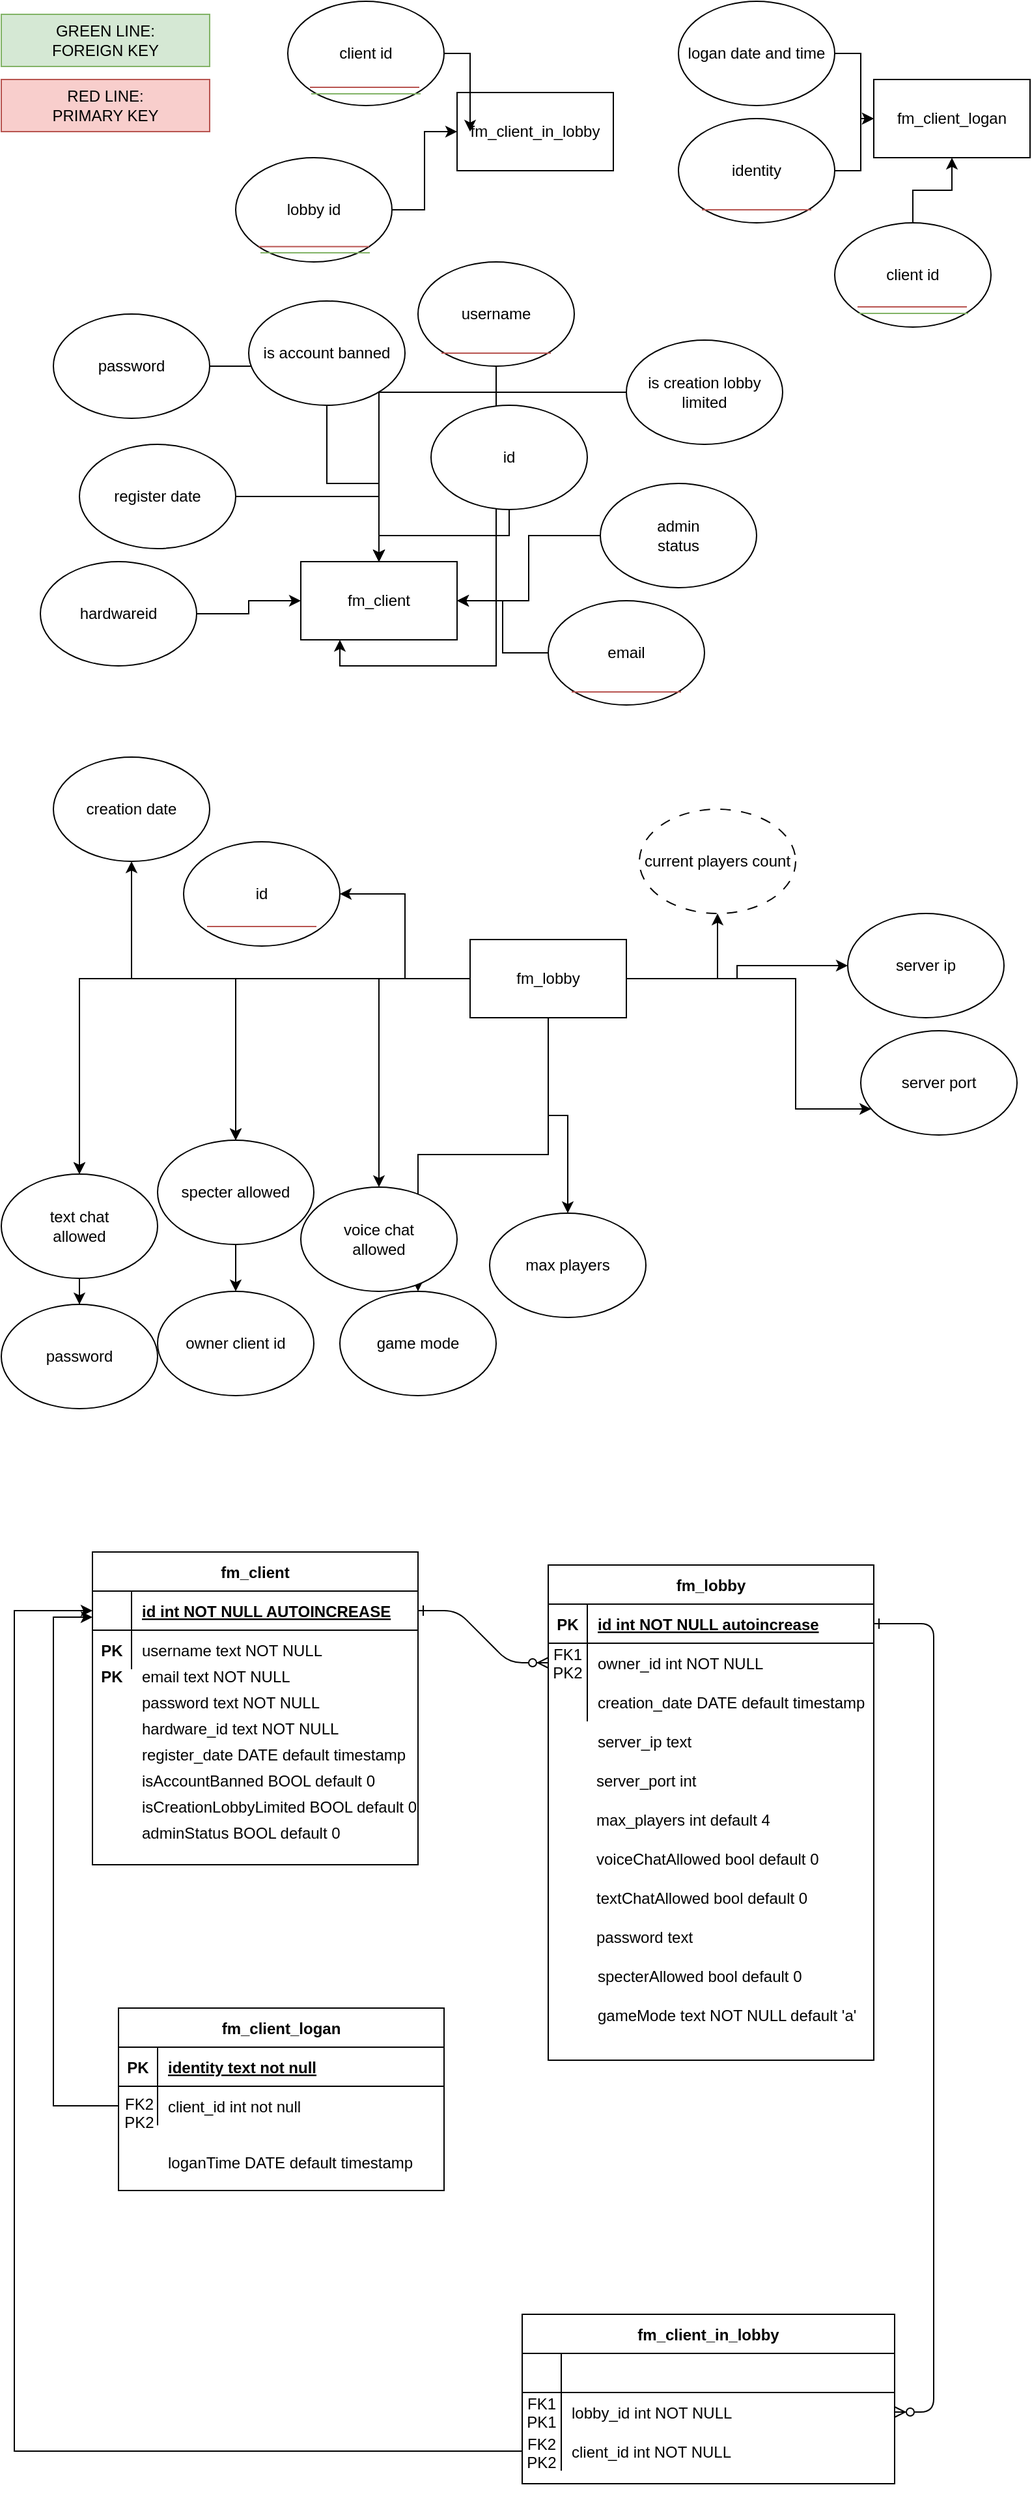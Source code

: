 <mxfile version="22.0.6" type="device">
  <diagram name="Page-1" id="tktyg8NoNVYXgs6iv8Ub">
    <mxGraphModel dx="-651" dy="528" grid="1" gridSize="10" guides="1" tooltips="1" connect="1" arrows="1" fold="1" page="1" pageScale="1" pageWidth="850" pageHeight="1100" math="0" shadow="0">
      <root>
        <mxCell id="0" />
        <mxCell id="1" parent="0" />
        <mxCell id="DwJ4gObzANfrZFWLSYan-63" style="edgeStyle=orthogonalEdgeStyle;rounded=0;orthogonalLoop=1;jettySize=auto;html=1;entryX=0.25;entryY=1;entryDx=0;entryDy=0;" edge="1" parent="1" source="DwJ4gObzANfrZFWLSYan-1" target="DwJ4gObzANfrZFWLSYan-57">
          <mxGeometry relative="1" as="geometry" />
        </mxCell>
        <mxCell id="DwJ4gObzANfrZFWLSYan-1" value="username" style="ellipse;whiteSpace=wrap;html=1;" vertex="1" parent="1">
          <mxGeometry x="2050" y="210" width="120" height="80" as="geometry" />
        </mxCell>
        <mxCell id="DwJ4gObzANfrZFWLSYan-15" value="fm_client_in_lobby" style="rounded=0;whiteSpace=wrap;html=1;" vertex="1" parent="1">
          <mxGeometry x="2080" y="80" width="120" height="60" as="geometry" />
        </mxCell>
        <mxCell id="DwJ4gObzANfrZFWLSYan-61" style="edgeStyle=orthogonalEdgeStyle;rounded=0;orthogonalLoop=1;jettySize=auto;html=1;" edge="1" parent="1" source="DwJ4gObzANfrZFWLSYan-16" target="DwJ4gObzANfrZFWLSYan-57">
          <mxGeometry relative="1" as="geometry" />
        </mxCell>
        <mxCell id="DwJ4gObzANfrZFWLSYan-16" value="password" style="ellipse;whiteSpace=wrap;html=1;" vertex="1" parent="1">
          <mxGeometry x="1770" y="250" width="120" height="80" as="geometry" />
        </mxCell>
        <mxCell id="DwJ4gObzANfrZFWLSYan-64" style="edgeStyle=orthogonalEdgeStyle;rounded=0;orthogonalLoop=1;jettySize=auto;html=1;" edge="1" parent="1" source="DwJ4gObzANfrZFWLSYan-17" target="DwJ4gObzANfrZFWLSYan-57">
          <mxGeometry relative="1" as="geometry" />
        </mxCell>
        <mxCell id="DwJ4gObzANfrZFWLSYan-17" value="email" style="ellipse;whiteSpace=wrap;html=1;" vertex="1" parent="1">
          <mxGeometry x="2150" y="470" width="120" height="80" as="geometry" />
        </mxCell>
        <mxCell id="DwJ4gObzANfrZFWLSYan-65" style="edgeStyle=orthogonalEdgeStyle;rounded=0;orthogonalLoop=1;jettySize=auto;html=1;" edge="1" parent="1" source="DwJ4gObzANfrZFWLSYan-18" target="DwJ4gObzANfrZFWLSYan-57">
          <mxGeometry relative="1" as="geometry" />
        </mxCell>
        <mxCell id="DwJ4gObzANfrZFWLSYan-18" value="register date" style="ellipse;whiteSpace=wrap;html=1;" vertex="1" parent="1">
          <mxGeometry x="1790" y="350" width="120" height="80" as="geometry" />
        </mxCell>
        <mxCell id="DwJ4gObzANfrZFWLSYan-69" style="edgeStyle=orthogonalEdgeStyle;rounded=0;orthogonalLoop=1;jettySize=auto;html=1;" edge="1" parent="1" source="DwJ4gObzANfrZFWLSYan-19" target="DwJ4gObzANfrZFWLSYan-68">
          <mxGeometry relative="1" as="geometry" />
        </mxCell>
        <mxCell id="DwJ4gObzANfrZFWLSYan-19" value="identity" style="ellipse;whiteSpace=wrap;html=1;" vertex="1" parent="1">
          <mxGeometry x="2250" y="100" width="120" height="80" as="geometry" />
        </mxCell>
        <mxCell id="DwJ4gObzANfrZFWLSYan-62" style="edgeStyle=orthogonalEdgeStyle;rounded=0;orthogonalLoop=1;jettySize=auto;html=1;" edge="1" parent="1" source="DwJ4gObzANfrZFWLSYan-51" target="DwJ4gObzANfrZFWLSYan-57">
          <mxGeometry relative="1" as="geometry" />
        </mxCell>
        <mxCell id="DwJ4gObzANfrZFWLSYan-105" style="edgeStyle=orthogonalEdgeStyle;rounded=0;orthogonalLoop=1;jettySize=auto;html=1;" edge="1" parent="1" source="DwJ4gObzANfrZFWLSYan-23" target="DwJ4gObzANfrZFWLSYan-57">
          <mxGeometry relative="1" as="geometry" />
        </mxCell>
        <mxCell id="DwJ4gObzANfrZFWLSYan-23" value="hardwareid" style="ellipse;whiteSpace=wrap;html=1;" vertex="1" parent="1">
          <mxGeometry x="1760" y="440" width="120" height="80" as="geometry" />
        </mxCell>
        <mxCell id="DwJ4gObzANfrZFWLSYan-24" style="edgeStyle=orthogonalEdgeStyle;rounded=0;orthogonalLoop=1;jettySize=auto;html=1;" edge="1" parent="1" source="DwJ4gObzANfrZFWLSYan-56" target="DwJ4gObzANfrZFWLSYan-39">
          <mxGeometry relative="1" as="geometry" />
        </mxCell>
        <mxCell id="DwJ4gObzANfrZFWLSYan-25" style="edgeStyle=orthogonalEdgeStyle;rounded=0;orthogonalLoop=1;jettySize=auto;html=1;" edge="1" parent="1" source="DwJ4gObzANfrZFWLSYan-37" target="DwJ4gObzANfrZFWLSYan-38">
          <mxGeometry relative="1" as="geometry" />
        </mxCell>
        <mxCell id="DwJ4gObzANfrZFWLSYan-26" style="edgeStyle=orthogonalEdgeStyle;rounded=0;orthogonalLoop=1;jettySize=auto;html=1;" edge="1" parent="1" source="DwJ4gObzANfrZFWLSYan-37" target="DwJ4gObzANfrZFWLSYan-40">
          <mxGeometry relative="1" as="geometry">
            <mxPoint x="2380" y="700" as="targetPoint" />
          </mxGeometry>
        </mxCell>
        <mxCell id="DwJ4gObzANfrZFWLSYan-27" style="edgeStyle=orthogonalEdgeStyle;rounded=0;orthogonalLoop=1;jettySize=auto;html=1;" edge="1" parent="1" source="DwJ4gObzANfrZFWLSYan-54" target="DwJ4gObzANfrZFWLSYan-41">
          <mxGeometry relative="1" as="geometry" />
        </mxCell>
        <mxCell id="DwJ4gObzANfrZFWLSYan-28" style="edgeStyle=orthogonalEdgeStyle;rounded=0;orthogonalLoop=1;jettySize=auto;html=1;" edge="1" parent="1" source="DwJ4gObzANfrZFWLSYan-37" target="DwJ4gObzANfrZFWLSYan-44">
          <mxGeometry relative="1" as="geometry" />
        </mxCell>
        <mxCell id="DwJ4gObzANfrZFWLSYan-29" style="edgeStyle=orthogonalEdgeStyle;rounded=0;orthogonalLoop=1;jettySize=auto;html=1;" edge="1" parent="1" source="DwJ4gObzANfrZFWLSYan-37" target="DwJ4gObzANfrZFWLSYan-42">
          <mxGeometry relative="1" as="geometry" />
        </mxCell>
        <mxCell id="DwJ4gObzANfrZFWLSYan-30" style="edgeStyle=orthogonalEdgeStyle;rounded=0;orthogonalLoop=1;jettySize=auto;html=1;" edge="1" parent="1" source="DwJ4gObzANfrZFWLSYan-37" target="DwJ4gObzANfrZFWLSYan-56">
          <mxGeometry relative="1" as="geometry" />
        </mxCell>
        <mxCell id="DwJ4gObzANfrZFWLSYan-31" style="edgeStyle=orthogonalEdgeStyle;rounded=0;orthogonalLoop=1;jettySize=auto;html=1;" edge="1" parent="1" source="DwJ4gObzANfrZFWLSYan-37" target="DwJ4gObzANfrZFWLSYan-43">
          <mxGeometry relative="1" as="geometry" />
        </mxCell>
        <mxCell id="DwJ4gObzANfrZFWLSYan-32" style="edgeStyle=orthogonalEdgeStyle;rounded=0;orthogonalLoop=1;jettySize=auto;html=1;" edge="1" parent="1" source="DwJ4gObzANfrZFWLSYan-37" target="DwJ4gObzANfrZFWLSYan-45">
          <mxGeometry relative="1" as="geometry" />
        </mxCell>
        <mxCell id="DwJ4gObzANfrZFWLSYan-33" style="edgeStyle=orthogonalEdgeStyle;rounded=0;orthogonalLoop=1;jettySize=auto;html=1;" edge="1" parent="1" source="DwJ4gObzANfrZFWLSYan-37" target="DwJ4gObzANfrZFWLSYan-46">
          <mxGeometry relative="1" as="geometry">
            <Array as="points">
              <mxPoint x="2340" y="760" />
              <mxPoint x="2340" y="860" />
            </Array>
          </mxGeometry>
        </mxCell>
        <mxCell id="DwJ4gObzANfrZFWLSYan-34" style="edgeStyle=orthogonalEdgeStyle;rounded=0;orthogonalLoop=1;jettySize=auto;html=1;" edge="1" parent="1" source="DwJ4gObzANfrZFWLSYan-37" target="DwJ4gObzANfrZFWLSYan-47">
          <mxGeometry relative="1" as="geometry" />
        </mxCell>
        <mxCell id="DwJ4gObzANfrZFWLSYan-35" style="edgeStyle=orthogonalEdgeStyle;rounded=0;orthogonalLoop=1;jettySize=auto;html=1;" edge="1" parent="1" source="DwJ4gObzANfrZFWLSYan-37" target="DwJ4gObzANfrZFWLSYan-54">
          <mxGeometry relative="1" as="geometry" />
        </mxCell>
        <mxCell id="DwJ4gObzANfrZFWLSYan-37" value="fm_lobby" style="rounded=0;whiteSpace=wrap;html=1;" vertex="1" parent="1">
          <mxGeometry x="2090" y="730" width="120" height="60" as="geometry" />
        </mxCell>
        <mxCell id="DwJ4gObzANfrZFWLSYan-38" value="id" style="ellipse;whiteSpace=wrap;html=1;" vertex="1" parent="1">
          <mxGeometry x="1870" y="655" width="120" height="80" as="geometry" />
        </mxCell>
        <mxCell id="DwJ4gObzANfrZFWLSYan-39" value="password" style="ellipse;whiteSpace=wrap;html=1;" vertex="1" parent="1">
          <mxGeometry x="1730" y="1010" width="120" height="80" as="geometry" />
        </mxCell>
        <mxCell id="DwJ4gObzANfrZFWLSYan-40" value="game mode" style="ellipse;whiteSpace=wrap;html=1;" vertex="1" parent="1">
          <mxGeometry x="1990" y="1000" width="120" height="80" as="geometry" />
        </mxCell>
        <mxCell id="DwJ4gObzANfrZFWLSYan-41" value="owner client id" style="ellipse;whiteSpace=wrap;html=1;" vertex="1" parent="1">
          <mxGeometry x="1850" y="1000" width="120" height="80" as="geometry" />
        </mxCell>
        <mxCell id="DwJ4gObzANfrZFWLSYan-42" value="voice chat&lt;br&gt;allowed" style="ellipse;whiteSpace=wrap;html=1;" vertex="1" parent="1">
          <mxGeometry x="1960" y="920" width="120" height="80" as="geometry" />
        </mxCell>
        <mxCell id="DwJ4gObzANfrZFWLSYan-43" value="creation date" style="ellipse;whiteSpace=wrap;html=1;" vertex="1" parent="1">
          <mxGeometry x="1770" y="590" width="120" height="80" as="geometry" />
        </mxCell>
        <mxCell id="DwJ4gObzANfrZFWLSYan-44" value="max players" style="ellipse;whiteSpace=wrap;html=1;" vertex="1" parent="1">
          <mxGeometry x="2105" y="940" width="120" height="80" as="geometry" />
        </mxCell>
        <mxCell id="DwJ4gObzANfrZFWLSYan-45" value="server ip" style="ellipse;whiteSpace=wrap;html=1;" vertex="1" parent="1">
          <mxGeometry x="2380" y="710" width="120" height="80" as="geometry" />
        </mxCell>
        <mxCell id="DwJ4gObzANfrZFWLSYan-46" value="server port" style="ellipse;whiteSpace=wrap;html=1;" vertex="1" parent="1">
          <mxGeometry x="2390" y="800" width="120" height="80" as="geometry" />
        </mxCell>
        <mxCell id="DwJ4gObzANfrZFWLSYan-47" value="current players count" style="ellipse;whiteSpace=wrap;html=1;dashed=1;dashPattern=8 8;" vertex="1" parent="1">
          <mxGeometry x="2220" y="630" width="120" height="80" as="geometry" />
        </mxCell>
        <mxCell id="DwJ4gObzANfrZFWLSYan-76" style="edgeStyle=orthogonalEdgeStyle;rounded=0;orthogonalLoop=1;jettySize=auto;html=1;" edge="1" parent="1" source="DwJ4gObzANfrZFWLSYan-49" target="DwJ4gObzANfrZFWLSYan-57">
          <mxGeometry relative="1" as="geometry" />
        </mxCell>
        <mxCell id="DwJ4gObzANfrZFWLSYan-49" value="admin&lt;br&gt;status" style="ellipse;whiteSpace=wrap;html=1;" vertex="1" parent="1">
          <mxGeometry x="2190" y="380" width="120" height="80" as="geometry" />
        </mxCell>
        <mxCell id="DwJ4gObzANfrZFWLSYan-75" style="edgeStyle=orthogonalEdgeStyle;rounded=0;orthogonalLoop=1;jettySize=auto;html=1;" edge="1" parent="1" source="DwJ4gObzANfrZFWLSYan-50" target="DwJ4gObzANfrZFWLSYan-57">
          <mxGeometry relative="1" as="geometry" />
        </mxCell>
        <mxCell id="DwJ4gObzANfrZFWLSYan-50" value="is account banned" style="ellipse;whiteSpace=wrap;html=1;" vertex="1" parent="1">
          <mxGeometry x="1920" y="240" width="120" height="80" as="geometry" />
        </mxCell>
        <mxCell id="DwJ4gObzANfrZFWLSYan-77" style="edgeStyle=orthogonalEdgeStyle;rounded=0;orthogonalLoop=1;jettySize=auto;html=1;" edge="1" parent="1" source="DwJ4gObzANfrZFWLSYan-51" target="DwJ4gObzANfrZFWLSYan-57">
          <mxGeometry relative="1" as="geometry" />
        </mxCell>
        <mxCell id="DwJ4gObzANfrZFWLSYan-84" style="edgeStyle=orthogonalEdgeStyle;rounded=0;orthogonalLoop=1;jettySize=auto;html=1;" edge="1" parent="1" source="DwJ4gObzANfrZFWLSYan-52" target="DwJ4gObzANfrZFWLSYan-15">
          <mxGeometry relative="1" as="geometry" />
        </mxCell>
        <mxCell id="DwJ4gObzANfrZFWLSYan-52" value="lobby id" style="ellipse;whiteSpace=wrap;html=1;" vertex="1" parent="1">
          <mxGeometry x="1910" y="130" width="120" height="80" as="geometry" />
        </mxCell>
        <mxCell id="DwJ4gObzANfrZFWLSYan-53" value="" style="edgeStyle=orthogonalEdgeStyle;rounded=0;orthogonalLoop=1;jettySize=auto;html=1;" edge="1" parent="1" source="DwJ4gObzANfrZFWLSYan-37" target="DwJ4gObzANfrZFWLSYan-54">
          <mxGeometry relative="1" as="geometry">
            <mxPoint x="2090" y="760" as="sourcePoint" />
            <mxPoint x="1920" y="1090" as="targetPoint" />
          </mxGeometry>
        </mxCell>
        <mxCell id="DwJ4gObzANfrZFWLSYan-54" value="specter allowed" style="ellipse;whiteSpace=wrap;html=1;" vertex="1" parent="1">
          <mxGeometry x="1850" y="884" width="120" height="80" as="geometry" />
        </mxCell>
        <mxCell id="DwJ4gObzANfrZFWLSYan-55" value="" style="edgeStyle=orthogonalEdgeStyle;rounded=0;orthogonalLoop=1;jettySize=auto;html=1;" edge="1" parent="1" source="DwJ4gObzANfrZFWLSYan-37" target="DwJ4gObzANfrZFWLSYan-56">
          <mxGeometry relative="1" as="geometry">
            <mxPoint x="2090" y="760" as="sourcePoint" />
            <mxPoint x="1790" y="1080" as="targetPoint" />
          </mxGeometry>
        </mxCell>
        <mxCell id="DwJ4gObzANfrZFWLSYan-56" value="text chat&lt;br&gt;allowed" style="ellipse;whiteSpace=wrap;html=1;" vertex="1" parent="1">
          <mxGeometry x="1730" y="910" width="120" height="80" as="geometry" />
        </mxCell>
        <mxCell id="DwJ4gObzANfrZFWLSYan-57" value="fm_client" style="rounded=0;whiteSpace=wrap;html=1;" vertex="1" parent="1">
          <mxGeometry x="1960" y="440" width="120" height="60" as="geometry" />
        </mxCell>
        <mxCell id="DwJ4gObzANfrZFWLSYan-67" style="edgeStyle=orthogonalEdgeStyle;rounded=0;orthogonalLoop=1;jettySize=auto;html=1;" edge="1" parent="1" source="DwJ4gObzANfrZFWLSYan-66" target="DwJ4gObzANfrZFWLSYan-57">
          <mxGeometry relative="1" as="geometry" />
        </mxCell>
        <mxCell id="DwJ4gObzANfrZFWLSYan-66" value="id" style="ellipse;whiteSpace=wrap;html=1;" vertex="1" parent="1">
          <mxGeometry x="2060" y="320" width="120" height="80" as="geometry" />
        </mxCell>
        <mxCell id="DwJ4gObzANfrZFWLSYan-68" value="fm_client_logan" style="rounded=0;whiteSpace=wrap;html=1;" vertex="1" parent="1">
          <mxGeometry x="2400" y="70" width="120" height="60" as="geometry" />
        </mxCell>
        <mxCell id="DwJ4gObzANfrZFWLSYan-72" style="edgeStyle=orthogonalEdgeStyle;rounded=0;orthogonalLoop=1;jettySize=auto;html=1;" edge="1" parent="1" source="DwJ4gObzANfrZFWLSYan-71" target="DwJ4gObzANfrZFWLSYan-68">
          <mxGeometry relative="1" as="geometry" />
        </mxCell>
        <mxCell id="DwJ4gObzANfrZFWLSYan-71" value="client id" style="ellipse;whiteSpace=wrap;html=1;" vertex="1" parent="1">
          <mxGeometry x="2370" y="180" width="120" height="80" as="geometry" />
        </mxCell>
        <mxCell id="DwJ4gObzANfrZFWLSYan-103" value="" style="edgeStyle=orthogonalEdgeStyle;rounded=0;orthogonalLoop=1;jettySize=auto;html=1;" edge="1" parent="1" source="DwJ4gObzANfrZFWLSYan-73" target="DwJ4gObzANfrZFWLSYan-68">
          <mxGeometry relative="1" as="geometry" />
        </mxCell>
        <mxCell id="DwJ4gObzANfrZFWLSYan-73" value="logan date and time" style="ellipse;whiteSpace=wrap;html=1;" vertex="1" parent="1">
          <mxGeometry x="2250" y="10" width="120" height="80" as="geometry" />
        </mxCell>
        <mxCell id="DwJ4gObzANfrZFWLSYan-83" style="edgeStyle=orthogonalEdgeStyle;rounded=0;orthogonalLoop=1;jettySize=auto;html=1;" edge="1" parent="1" source="DwJ4gObzANfrZFWLSYan-79" target="DwJ4gObzANfrZFWLSYan-15">
          <mxGeometry relative="1" as="geometry" />
        </mxCell>
        <mxCell id="DwJ4gObzANfrZFWLSYan-79" value="client id" style="ellipse;whiteSpace=wrap;html=1;" vertex="1" parent="1">
          <mxGeometry x="1950" y="10" width="120" height="80" as="geometry" />
        </mxCell>
        <mxCell id="DwJ4gObzANfrZFWLSYan-88" value="" style="endArrow=none;html=1;rounded=0;exitX=0;exitY=1;exitDx=0;exitDy=0;entryX=1;entryY=1;entryDx=0;entryDy=0;fillColor=#f8cecc;strokeColor=#b85450;" edge="1" parent="1" source="DwJ4gObzANfrZFWLSYan-52" target="DwJ4gObzANfrZFWLSYan-52">
          <mxGeometry width="50" height="50" relative="1" as="geometry">
            <mxPoint x="2010" y="340" as="sourcePoint" />
            <mxPoint x="2060" y="290" as="targetPoint" />
          </mxGeometry>
        </mxCell>
        <mxCell id="DwJ4gObzANfrZFWLSYan-89" value="" style="endArrow=none;html=1;rounded=0;exitX=0;exitY=1;exitDx=0;exitDy=0;entryX=1;entryY=1;entryDx=0;entryDy=0;fillColor=#d5e8d4;strokeColor=#82b366;" edge="1" parent="1">
          <mxGeometry width="50" height="50" relative="1" as="geometry">
            <mxPoint x="1929" y="203" as="sourcePoint" />
            <mxPoint x="2013" y="203" as="targetPoint" />
          </mxGeometry>
        </mxCell>
        <mxCell id="DwJ4gObzANfrZFWLSYan-90" value="" style="endArrow=none;html=1;rounded=0;exitX=0;exitY=1;exitDx=0;exitDy=0;entryX=1;entryY=1;entryDx=0;entryDy=0;fillColor=#f8cecc;strokeColor=#b85450;" edge="1" parent="1">
          <mxGeometry width="50" height="50" relative="1" as="geometry">
            <mxPoint x="1967" y="76" as="sourcePoint" />
            <mxPoint x="2051" y="76" as="targetPoint" />
          </mxGeometry>
        </mxCell>
        <mxCell id="DwJ4gObzANfrZFWLSYan-91" value="" style="endArrow=none;html=1;rounded=0;exitX=0;exitY=1;exitDx=0;exitDy=0;entryX=1;entryY=1;entryDx=0;entryDy=0;fillColor=#d5e8d4;strokeColor=#82b366;" edge="1" parent="1">
          <mxGeometry width="50" height="50" relative="1" as="geometry">
            <mxPoint x="1968" y="81" as="sourcePoint" />
            <mxPoint x="2052" y="81" as="targetPoint" />
          </mxGeometry>
        </mxCell>
        <mxCell id="DwJ4gObzANfrZFWLSYan-92" value="" style="endArrow=none;html=1;rounded=0;exitX=0;exitY=1;exitDx=0;exitDy=0;entryX=1;entryY=1;entryDx=0;entryDy=0;fillColor=#f8cecc;strokeColor=#b85450;" edge="1" parent="1">
          <mxGeometry width="50" height="50" relative="1" as="geometry">
            <mxPoint x="2387.5" y="244.52" as="sourcePoint" />
            <mxPoint x="2471.5" y="244.52" as="targetPoint" />
          </mxGeometry>
        </mxCell>
        <mxCell id="DwJ4gObzANfrZFWLSYan-93" value="" style="endArrow=none;html=1;rounded=0;exitX=0;exitY=1;exitDx=0;exitDy=0;entryX=1;entryY=1;entryDx=0;entryDy=0;fillColor=#d5e8d4;strokeColor=#82b366;" edge="1" parent="1">
          <mxGeometry width="50" height="50" relative="1" as="geometry">
            <mxPoint x="2388.5" y="249.52" as="sourcePoint" />
            <mxPoint x="2472.5" y="249.52" as="targetPoint" />
          </mxGeometry>
        </mxCell>
        <mxCell id="DwJ4gObzANfrZFWLSYan-94" value="" style="endArrow=none;html=1;rounded=0;exitX=0;exitY=1;exitDx=0;exitDy=0;entryX=1;entryY=1;entryDx=0;entryDy=0;fillColor=#f8cecc;strokeColor=#b85450;" edge="1" parent="1">
          <mxGeometry width="50" height="50" relative="1" as="geometry">
            <mxPoint x="2268" y="170" as="sourcePoint" />
            <mxPoint x="2352" y="170" as="targetPoint" />
          </mxGeometry>
        </mxCell>
        <mxCell id="DwJ4gObzANfrZFWLSYan-97" value="" style="endArrow=none;html=1;rounded=0;exitX=0;exitY=1;exitDx=0;exitDy=0;entryX=1;entryY=1;entryDx=0;entryDy=0;fillColor=#f8cecc;strokeColor=#b85450;" edge="1" parent="1">
          <mxGeometry width="50" height="50" relative="1" as="geometry">
            <mxPoint x="2068" y="280" as="sourcePoint" />
            <mxPoint x="2152" y="280" as="targetPoint" />
          </mxGeometry>
        </mxCell>
        <mxCell id="DwJ4gObzANfrZFWLSYan-98" value="" style="endArrow=none;html=1;rounded=0;exitX=0;exitY=1;exitDx=0;exitDy=0;entryX=1;entryY=1;entryDx=0;entryDy=0;fillColor=#f8cecc;strokeColor=#b85450;" edge="1" parent="1">
          <mxGeometry width="50" height="50" relative="1" as="geometry">
            <mxPoint x="2168" y="540" as="sourcePoint" />
            <mxPoint x="2252" y="540" as="targetPoint" />
          </mxGeometry>
        </mxCell>
        <mxCell id="DwJ4gObzANfrZFWLSYan-101" value="RED LINE:&lt;br&gt;PRIMARY KEY" style="text;html=1;strokeColor=#b85450;fillColor=#f8cecc;align=center;verticalAlign=middle;whiteSpace=wrap;rounded=0;" vertex="1" parent="1">
          <mxGeometry x="1730" y="70" width="160" height="40" as="geometry" />
        </mxCell>
        <mxCell id="DwJ4gObzANfrZFWLSYan-102" value="GREEN LINE: &lt;br&gt;FOREIGN KEY" style="text;html=1;strokeColor=#82b366;fillColor=#d5e8d4;align=center;verticalAlign=middle;whiteSpace=wrap;rounded=0;" vertex="1" parent="1">
          <mxGeometry x="1730" y="20" width="160" height="40" as="geometry" />
        </mxCell>
        <mxCell id="DwJ4gObzANfrZFWLSYan-51" value="is creation lobby&lt;br&gt;limited" style="ellipse;whiteSpace=wrap;html=1;" vertex="1" parent="1">
          <mxGeometry x="2210" y="270" width="120" height="80" as="geometry" />
        </mxCell>
        <mxCell id="DwJ4gObzANfrZFWLSYan-107" value="" style="edgeStyle=entityRelationEdgeStyle;endArrow=ERzeroToMany;startArrow=ERone;endFill=1;startFill=0;" edge="1" parent="1" source="DwJ4gObzANfrZFWLSYan-130" target="DwJ4gObzANfrZFWLSYan-113">
          <mxGeometry width="100" height="100" relative="1" as="geometry">
            <mxPoint x="2020" y="1800" as="sourcePoint" />
            <mxPoint x="2120" y="1700" as="targetPoint" />
          </mxGeometry>
        </mxCell>
        <mxCell id="DwJ4gObzANfrZFWLSYan-108" value="" style="edgeStyle=entityRelationEdgeStyle;endArrow=ERzeroToMany;startArrow=ERone;endFill=1;startFill=0;" edge="1" parent="1" source="DwJ4gObzANfrZFWLSYan-110" target="DwJ4gObzANfrZFWLSYan-123">
          <mxGeometry width="100" height="100" relative="1" as="geometry">
            <mxPoint x="2080" y="1260" as="sourcePoint" />
            <mxPoint x="2140" y="1285" as="targetPoint" />
          </mxGeometry>
        </mxCell>
        <mxCell id="DwJ4gObzANfrZFWLSYan-109" value="fm_lobby" style="shape=table;startSize=30;container=1;collapsible=1;childLayout=tableLayout;fixedRows=1;rowLines=0;fontStyle=1;align=center;resizeLast=1;" vertex="1" parent="1">
          <mxGeometry x="2150" y="1210" width="250" height="380" as="geometry" />
        </mxCell>
        <mxCell id="DwJ4gObzANfrZFWLSYan-110" value="" style="shape=partialRectangle;collapsible=0;dropTarget=0;pointerEvents=0;fillColor=none;points=[[0,0.5],[1,0.5]];portConstraint=eastwest;top=0;left=0;right=0;bottom=1;" vertex="1" parent="DwJ4gObzANfrZFWLSYan-109">
          <mxGeometry y="30" width="250" height="30" as="geometry" />
        </mxCell>
        <mxCell id="DwJ4gObzANfrZFWLSYan-111" value="PK" style="shape=partialRectangle;overflow=hidden;connectable=0;fillColor=none;top=0;left=0;bottom=0;right=0;fontStyle=1;" vertex="1" parent="DwJ4gObzANfrZFWLSYan-110">
          <mxGeometry width="30" height="30" as="geometry">
            <mxRectangle width="30" height="30" as="alternateBounds" />
          </mxGeometry>
        </mxCell>
        <mxCell id="DwJ4gObzANfrZFWLSYan-112" value="id int NOT NULL autoincrease" style="shape=partialRectangle;overflow=hidden;connectable=0;fillColor=none;top=0;left=0;bottom=0;right=0;align=left;spacingLeft=6;fontStyle=5;" vertex="1" parent="DwJ4gObzANfrZFWLSYan-110">
          <mxGeometry x="30" width="220" height="30" as="geometry">
            <mxRectangle width="220" height="30" as="alternateBounds" />
          </mxGeometry>
        </mxCell>
        <mxCell id="DwJ4gObzANfrZFWLSYan-113" value="" style="shape=partialRectangle;collapsible=0;dropTarget=0;pointerEvents=0;fillColor=none;points=[[0,0.5],[1,0.5]];portConstraint=eastwest;top=0;left=0;right=0;bottom=0;" vertex="1" parent="DwJ4gObzANfrZFWLSYan-109">
          <mxGeometry y="60" width="250" height="30" as="geometry" />
        </mxCell>
        <mxCell id="DwJ4gObzANfrZFWLSYan-114" value="FK1&#xa;PK2" style="shape=partialRectangle;overflow=hidden;connectable=0;fillColor=none;top=0;left=0;bottom=0;right=0;" vertex="1" parent="DwJ4gObzANfrZFWLSYan-113">
          <mxGeometry width="30" height="30" as="geometry">
            <mxRectangle width="30" height="30" as="alternateBounds" />
          </mxGeometry>
        </mxCell>
        <mxCell id="DwJ4gObzANfrZFWLSYan-115" value="owner_id int NOT NULL" style="shape=partialRectangle;overflow=hidden;connectable=0;fillColor=none;top=0;left=0;bottom=0;right=0;align=left;spacingLeft=6;" vertex="1" parent="DwJ4gObzANfrZFWLSYan-113">
          <mxGeometry x="30" width="220" height="30" as="geometry">
            <mxRectangle width="220" height="30" as="alternateBounds" />
          </mxGeometry>
        </mxCell>
        <mxCell id="DwJ4gObzANfrZFWLSYan-116" value="" style="shape=partialRectangle;collapsible=0;dropTarget=0;pointerEvents=0;fillColor=none;points=[[0,0.5],[1,0.5]];portConstraint=eastwest;top=0;left=0;right=0;bottom=0;" vertex="1" parent="DwJ4gObzANfrZFWLSYan-109">
          <mxGeometry y="90" width="250" height="30" as="geometry" />
        </mxCell>
        <mxCell id="DwJ4gObzANfrZFWLSYan-117" value="" style="shape=partialRectangle;overflow=hidden;connectable=0;fillColor=none;top=0;left=0;bottom=0;right=0;" vertex="1" parent="DwJ4gObzANfrZFWLSYan-116">
          <mxGeometry width="30" height="30" as="geometry">
            <mxRectangle width="30" height="30" as="alternateBounds" />
          </mxGeometry>
        </mxCell>
        <mxCell id="DwJ4gObzANfrZFWLSYan-118" value="creation_date DATE default timestamp" style="shape=partialRectangle;overflow=hidden;connectable=0;fillColor=none;top=0;left=0;bottom=0;right=0;align=left;spacingLeft=6;" vertex="1" parent="DwJ4gObzANfrZFWLSYan-116">
          <mxGeometry x="30" width="220" height="30" as="geometry">
            <mxRectangle width="220" height="30" as="alternateBounds" />
          </mxGeometry>
        </mxCell>
        <mxCell id="DwJ4gObzANfrZFWLSYan-119" value="fm_client_in_lobby" style="shape=table;startSize=30;container=1;collapsible=1;childLayout=tableLayout;fixedRows=1;rowLines=0;fontStyle=1;align=center;resizeLast=1;" vertex="1" parent="1">
          <mxGeometry x="2130" y="1785" width="286" height="130" as="geometry" />
        </mxCell>
        <mxCell id="DwJ4gObzANfrZFWLSYan-120" value="" style="shape=partialRectangle;collapsible=0;dropTarget=0;pointerEvents=0;fillColor=none;points=[[0,0.5],[1,0.5]];portConstraint=eastwest;top=0;left=0;right=0;bottom=1;" vertex="1" parent="DwJ4gObzANfrZFWLSYan-119">
          <mxGeometry y="30" width="286" height="30" as="geometry" />
        </mxCell>
        <mxCell id="DwJ4gObzANfrZFWLSYan-121" value="" style="shape=partialRectangle;overflow=hidden;connectable=0;fillColor=none;top=0;left=0;bottom=0;right=0;fontStyle=1;" vertex="1" parent="DwJ4gObzANfrZFWLSYan-120">
          <mxGeometry width="30" height="30" as="geometry">
            <mxRectangle width="30" height="30" as="alternateBounds" />
          </mxGeometry>
        </mxCell>
        <mxCell id="DwJ4gObzANfrZFWLSYan-122" value="" style="shape=partialRectangle;overflow=hidden;connectable=0;fillColor=none;top=0;left=0;bottom=0;right=0;align=left;spacingLeft=6;fontStyle=5;" vertex="1" parent="DwJ4gObzANfrZFWLSYan-120">
          <mxGeometry x="30" width="256" height="30" as="geometry">
            <mxRectangle width="256" height="30" as="alternateBounds" />
          </mxGeometry>
        </mxCell>
        <mxCell id="DwJ4gObzANfrZFWLSYan-123" value="" style="shape=partialRectangle;collapsible=0;dropTarget=0;pointerEvents=0;fillColor=none;points=[[0,0.5],[1,0.5]];portConstraint=eastwest;top=0;left=0;right=0;bottom=0;" vertex="1" parent="DwJ4gObzANfrZFWLSYan-119">
          <mxGeometry y="60" width="286" height="30" as="geometry" />
        </mxCell>
        <mxCell id="DwJ4gObzANfrZFWLSYan-124" value="FK1&#xa;PK1" style="shape=partialRectangle;overflow=hidden;connectable=0;fillColor=none;top=0;left=0;bottom=0;right=0;" vertex="1" parent="DwJ4gObzANfrZFWLSYan-123">
          <mxGeometry width="30" height="30" as="geometry">
            <mxRectangle width="30" height="30" as="alternateBounds" />
          </mxGeometry>
        </mxCell>
        <mxCell id="DwJ4gObzANfrZFWLSYan-125" value="lobby_id int NOT NULL" style="shape=partialRectangle;overflow=hidden;connectable=0;fillColor=none;top=0;left=0;bottom=0;right=0;align=left;spacingLeft=6;" vertex="1" parent="DwJ4gObzANfrZFWLSYan-123">
          <mxGeometry x="30" width="256" height="30" as="geometry">
            <mxRectangle width="256" height="30" as="alternateBounds" />
          </mxGeometry>
        </mxCell>
        <mxCell id="DwJ4gObzANfrZFWLSYan-126" value="" style="shape=partialRectangle;collapsible=0;dropTarget=0;pointerEvents=0;fillColor=none;points=[[0,0.5],[1,0.5]];portConstraint=eastwest;top=0;left=0;right=0;bottom=0;" vertex="1" parent="DwJ4gObzANfrZFWLSYan-119">
          <mxGeometry y="90" width="286" height="30" as="geometry" />
        </mxCell>
        <mxCell id="DwJ4gObzANfrZFWLSYan-127" value="" style="shape=partialRectangle;overflow=hidden;connectable=0;fillColor=none;top=0;left=0;bottom=0;right=0;" vertex="1" parent="DwJ4gObzANfrZFWLSYan-126">
          <mxGeometry width="30" height="30" as="geometry">
            <mxRectangle width="30" height="30" as="alternateBounds" />
          </mxGeometry>
        </mxCell>
        <mxCell id="DwJ4gObzANfrZFWLSYan-128" value="client_id int NOT NULL" style="shape=partialRectangle;overflow=hidden;connectable=0;fillColor=none;top=0;left=0;bottom=0;right=0;align=left;spacingLeft=6;" vertex="1" parent="DwJ4gObzANfrZFWLSYan-126">
          <mxGeometry x="30" width="256" height="30" as="geometry">
            <mxRectangle width="256" height="30" as="alternateBounds" />
          </mxGeometry>
        </mxCell>
        <mxCell id="DwJ4gObzANfrZFWLSYan-129" value="fm_client" style="shape=table;startSize=30;container=1;collapsible=1;childLayout=tableLayout;fixedRows=1;rowLines=0;fontStyle=1;align=center;resizeLast=1;" vertex="1" parent="1">
          <mxGeometry x="1800" y="1200" width="250" height="240" as="geometry" />
        </mxCell>
        <mxCell id="DwJ4gObzANfrZFWLSYan-130" value="" style="shape=partialRectangle;collapsible=0;dropTarget=0;pointerEvents=0;fillColor=none;points=[[0,0.5],[1,0.5]];portConstraint=eastwest;top=0;left=0;right=0;bottom=1;" vertex="1" parent="DwJ4gObzANfrZFWLSYan-129">
          <mxGeometry y="30" width="250" height="30" as="geometry" />
        </mxCell>
        <mxCell id="DwJ4gObzANfrZFWLSYan-131" value="" style="shape=partialRectangle;overflow=hidden;connectable=0;fillColor=none;top=0;left=0;bottom=0;right=0;fontStyle=1;" vertex="1" parent="DwJ4gObzANfrZFWLSYan-130">
          <mxGeometry width="30" height="30" as="geometry">
            <mxRectangle width="30" height="30" as="alternateBounds" />
          </mxGeometry>
        </mxCell>
        <mxCell id="DwJ4gObzANfrZFWLSYan-132" value="id int NOT NULL AUTOINCREASE" style="shape=partialRectangle;overflow=hidden;connectable=0;fillColor=none;top=0;left=0;bottom=0;right=0;align=left;spacingLeft=6;fontStyle=5;" vertex="1" parent="DwJ4gObzANfrZFWLSYan-130">
          <mxGeometry x="30" width="220" height="30" as="geometry">
            <mxRectangle width="220" height="30" as="alternateBounds" />
          </mxGeometry>
        </mxCell>
        <mxCell id="DwJ4gObzANfrZFWLSYan-133" value="" style="shape=partialRectangle;collapsible=0;dropTarget=0;pointerEvents=0;fillColor=none;points=[[0,0.5],[1,0.5]];portConstraint=eastwest;top=0;left=0;right=0;bottom=0;" vertex="1" parent="DwJ4gObzANfrZFWLSYan-129">
          <mxGeometry y="60" width="250" height="30" as="geometry" />
        </mxCell>
        <mxCell id="DwJ4gObzANfrZFWLSYan-134" value="PK" style="shape=partialRectangle;overflow=hidden;connectable=0;fillColor=none;top=0;left=0;bottom=0;right=0;fontStyle=1" vertex="1" parent="DwJ4gObzANfrZFWLSYan-133">
          <mxGeometry width="30" height="30" as="geometry">
            <mxRectangle width="30" height="30" as="alternateBounds" />
          </mxGeometry>
        </mxCell>
        <mxCell id="DwJ4gObzANfrZFWLSYan-135" value="username text NOT NULL" style="shape=partialRectangle;overflow=hidden;connectable=0;fillColor=none;top=0;left=0;bottom=0;right=0;align=left;spacingLeft=6;" vertex="1" parent="DwJ4gObzANfrZFWLSYan-133">
          <mxGeometry x="30" width="220" height="30" as="geometry">
            <mxRectangle width="220" height="30" as="alternateBounds" />
          </mxGeometry>
        </mxCell>
        <mxCell id="DwJ4gObzANfrZFWLSYan-136" value="" style="endArrow=none;html=1;rounded=0;exitX=0;exitY=1;exitDx=0;exitDy=0;entryX=1;entryY=1;entryDx=0;entryDy=0;fillColor=#f8cecc;strokeColor=#b85450;" edge="1" parent="1">
          <mxGeometry width="50" height="50" relative="1" as="geometry">
            <mxPoint x="1888" y="720" as="sourcePoint" />
            <mxPoint x="1972" y="720" as="targetPoint" />
          </mxGeometry>
        </mxCell>
        <mxCell id="DwJ4gObzANfrZFWLSYan-137" value="fm_client_logan" style="shape=table;startSize=30;container=1;collapsible=1;childLayout=tableLayout;fixedRows=1;rowLines=0;fontStyle=1;align=center;resizeLast=1;" vertex="1" parent="1">
          <mxGeometry x="1820" y="1550" width="250" height="140" as="geometry" />
        </mxCell>
        <mxCell id="DwJ4gObzANfrZFWLSYan-138" value="" style="shape=partialRectangle;collapsible=0;dropTarget=0;pointerEvents=0;fillColor=none;points=[[0,0.5],[1,0.5]];portConstraint=eastwest;top=0;left=0;right=0;bottom=1;" vertex="1" parent="DwJ4gObzANfrZFWLSYan-137">
          <mxGeometry y="30" width="250" height="30" as="geometry" />
        </mxCell>
        <mxCell id="DwJ4gObzANfrZFWLSYan-139" value="PK" style="shape=partialRectangle;overflow=hidden;connectable=0;fillColor=none;top=0;left=0;bottom=0;right=0;fontStyle=1;" vertex="1" parent="DwJ4gObzANfrZFWLSYan-138">
          <mxGeometry width="30" height="30" as="geometry">
            <mxRectangle width="30" height="30" as="alternateBounds" />
          </mxGeometry>
        </mxCell>
        <mxCell id="DwJ4gObzANfrZFWLSYan-140" value="identity text not null" style="shape=partialRectangle;overflow=hidden;connectable=0;fillColor=none;top=0;left=0;bottom=0;right=0;align=left;spacingLeft=6;fontStyle=5;" vertex="1" parent="DwJ4gObzANfrZFWLSYan-138">
          <mxGeometry x="30" width="220" height="30" as="geometry">
            <mxRectangle width="220" height="30" as="alternateBounds" />
          </mxGeometry>
        </mxCell>
        <mxCell id="DwJ4gObzANfrZFWLSYan-141" value="" style="shape=partialRectangle;collapsible=0;dropTarget=0;pointerEvents=0;fillColor=none;points=[[0,0.5],[1,0.5]];portConstraint=eastwest;top=0;left=0;right=0;bottom=0;" vertex="1" parent="DwJ4gObzANfrZFWLSYan-137">
          <mxGeometry y="60" width="250" height="30" as="geometry" />
        </mxCell>
        <mxCell id="DwJ4gObzANfrZFWLSYan-142" value="" style="shape=partialRectangle;overflow=hidden;connectable=0;fillColor=none;top=0;left=0;bottom=0;right=0;" vertex="1" parent="DwJ4gObzANfrZFWLSYan-141">
          <mxGeometry width="30" height="30" as="geometry">
            <mxRectangle width="30" height="30" as="alternateBounds" />
          </mxGeometry>
        </mxCell>
        <mxCell id="DwJ4gObzANfrZFWLSYan-143" value="client_id int not null " style="shape=partialRectangle;overflow=hidden;connectable=0;fillColor=none;top=0;left=0;bottom=0;right=0;align=left;spacingLeft=6;" vertex="1" parent="DwJ4gObzANfrZFWLSYan-141">
          <mxGeometry x="30" width="220" height="30" as="geometry">
            <mxRectangle width="220" height="30" as="alternateBounds" />
          </mxGeometry>
        </mxCell>
        <mxCell id="DwJ4gObzANfrZFWLSYan-146" value="email text NOT NULL" style="shape=partialRectangle;overflow=hidden;connectable=0;fillColor=none;top=0;left=0;bottom=0;right=0;align=left;spacingLeft=6;" vertex="1" parent="1">
          <mxGeometry x="1830" y="1280" width="220" height="30" as="geometry">
            <mxRectangle width="220" height="30" as="alternateBounds" />
          </mxGeometry>
        </mxCell>
        <mxCell id="DwJ4gObzANfrZFWLSYan-147" value="PK" style="shape=partialRectangle;overflow=hidden;connectable=0;fillColor=none;top=0;left=0;bottom=0;right=0;fontStyle=1" vertex="1" parent="1">
          <mxGeometry x="1800" y="1280" width="30" height="30" as="geometry">
            <mxRectangle width="30" height="30" as="alternateBounds" />
          </mxGeometry>
        </mxCell>
        <mxCell id="DwJ4gObzANfrZFWLSYan-148" value="password text NOT NULL" style="shape=partialRectangle;overflow=hidden;connectable=0;fillColor=none;top=0;left=0;bottom=0;right=0;align=left;spacingLeft=6;" vertex="1" parent="1">
          <mxGeometry x="1830" y="1300" width="220" height="30" as="geometry">
            <mxRectangle width="220" height="30" as="alternateBounds" />
          </mxGeometry>
        </mxCell>
        <mxCell id="DwJ4gObzANfrZFWLSYan-149" value="hardware_id text NOT NULL" style="shape=partialRectangle;overflow=hidden;connectable=0;fillColor=none;top=0;left=0;bottom=0;right=0;align=left;spacingLeft=6;" vertex="1" parent="1">
          <mxGeometry x="1830" y="1320" width="220" height="30" as="geometry">
            <mxRectangle width="220" height="30" as="alternateBounds" />
          </mxGeometry>
        </mxCell>
        <mxCell id="DwJ4gObzANfrZFWLSYan-150" value="register_date DATE default timestamp" style="shape=partialRectangle;overflow=hidden;connectable=0;fillColor=none;top=0;left=0;bottom=0;right=0;align=left;spacingLeft=6;" vertex="1" parent="1">
          <mxGeometry x="1830" y="1340" width="220" height="30" as="geometry">
            <mxRectangle width="220" height="30" as="alternateBounds" />
          </mxGeometry>
        </mxCell>
        <mxCell id="DwJ4gObzANfrZFWLSYan-151" value="isAccountBanned BOOL default 0" style="shape=partialRectangle;overflow=hidden;connectable=0;fillColor=none;top=0;left=0;bottom=0;right=0;align=left;spacingLeft=6;" vertex="1" parent="1">
          <mxGeometry x="1830" y="1360" width="220" height="30" as="geometry">
            <mxRectangle width="220" height="30" as="alternateBounds" />
          </mxGeometry>
        </mxCell>
        <mxCell id="DwJ4gObzANfrZFWLSYan-152" value="isCreationLobbyLimited BOOL default 0" style="shape=partialRectangle;overflow=hidden;connectable=0;fillColor=none;top=0;left=0;bottom=0;right=0;align=left;spacingLeft=6;" vertex="1" parent="1">
          <mxGeometry x="1830" y="1380" width="220" height="30" as="geometry">
            <mxRectangle width="220" height="30" as="alternateBounds" />
          </mxGeometry>
        </mxCell>
        <mxCell id="DwJ4gObzANfrZFWLSYan-153" value="adminStatus BOOL default 0" style="shape=partialRectangle;overflow=hidden;connectable=0;fillColor=none;top=0;left=0;bottom=0;right=0;align=left;spacingLeft=6;" vertex="1" parent="1">
          <mxGeometry x="1830" y="1400" width="220" height="30" as="geometry">
            <mxRectangle width="220" height="30" as="alternateBounds" />
          </mxGeometry>
        </mxCell>
        <mxCell id="DwJ4gObzANfrZFWLSYan-154" value="server_ip text" style="shape=partialRectangle;overflow=hidden;connectable=0;fillColor=none;top=0;left=0;bottom=0;right=0;align=left;spacingLeft=6;" vertex="1" parent="1">
          <mxGeometry x="2180" y="1330" width="220" height="30" as="geometry">
            <mxRectangle width="220" height="30" as="alternateBounds" />
          </mxGeometry>
        </mxCell>
        <mxCell id="DwJ4gObzANfrZFWLSYan-156" value="server_port int" style="shape=partialRectangle;overflow=hidden;connectable=0;fillColor=none;top=0;left=0;bottom=0;right=0;align=left;spacingLeft=6;" vertex="1" parent="1">
          <mxGeometry x="2179" y="1360" width="220" height="30" as="geometry">
            <mxRectangle width="220" height="30" as="alternateBounds" />
          </mxGeometry>
        </mxCell>
        <mxCell id="DwJ4gObzANfrZFWLSYan-157" value="max_players int default 4" style="shape=partialRectangle;overflow=hidden;connectable=0;fillColor=none;top=0;left=0;bottom=0;right=0;align=left;spacingLeft=6;" vertex="1" parent="1">
          <mxGeometry x="2179" y="1390" width="220" height="30" as="geometry">
            <mxRectangle width="220" height="30" as="alternateBounds" />
          </mxGeometry>
        </mxCell>
        <mxCell id="DwJ4gObzANfrZFWLSYan-158" value="voiceChatAllowed bool default 0" style="shape=partialRectangle;overflow=hidden;connectable=0;fillColor=none;top=0;left=0;bottom=0;right=0;align=left;spacingLeft=6;" vertex="1" parent="1">
          <mxGeometry x="2179" y="1420" width="220" height="30" as="geometry">
            <mxRectangle width="220" height="30" as="alternateBounds" />
          </mxGeometry>
        </mxCell>
        <mxCell id="DwJ4gObzANfrZFWLSYan-159" value="textChatAllowed bool default 0" style="shape=partialRectangle;overflow=hidden;connectable=0;fillColor=none;top=0;left=0;bottom=0;right=0;align=left;spacingLeft=6;" vertex="1" parent="1">
          <mxGeometry x="2179" y="1450" width="220" height="30" as="geometry">
            <mxRectangle width="220" height="30" as="alternateBounds" />
          </mxGeometry>
        </mxCell>
        <mxCell id="DwJ4gObzANfrZFWLSYan-160" value="password text" style="shape=partialRectangle;overflow=hidden;connectable=0;fillColor=none;top=0;left=0;bottom=0;right=0;align=left;spacingLeft=6;" vertex="1" parent="1">
          <mxGeometry x="2179" y="1480" width="220" height="30" as="geometry">
            <mxRectangle width="220" height="30" as="alternateBounds" />
          </mxGeometry>
        </mxCell>
        <mxCell id="DwJ4gObzANfrZFWLSYan-161" value="specterAllowed bool default 0" style="shape=partialRectangle;overflow=hidden;connectable=0;fillColor=none;top=0;left=0;bottom=0;right=0;align=left;spacingLeft=6;" vertex="1" parent="1">
          <mxGeometry x="2180" y="1510" width="220" height="30" as="geometry">
            <mxRectangle width="220" height="30" as="alternateBounds" />
          </mxGeometry>
        </mxCell>
        <mxCell id="DwJ4gObzANfrZFWLSYan-162" value="gameMode text NOT NULL default &#39;a&#39;" style="shape=partialRectangle;overflow=hidden;connectable=0;fillColor=none;top=0;left=0;bottom=0;right=0;align=left;spacingLeft=6;" vertex="1" parent="1">
          <mxGeometry x="2180" y="1540" width="220" height="30" as="geometry">
            <mxRectangle width="220" height="30" as="alternateBounds" />
          </mxGeometry>
        </mxCell>
        <mxCell id="DwJ4gObzANfrZFWLSYan-163" value="FK2&#xa;PK2" style="shape=partialRectangle;overflow=hidden;connectable=0;fillColor=none;top=0;left=0;bottom=0;right=0;" vertex="1" parent="1">
          <mxGeometry x="2130" y="1856" width="30" height="70" as="geometry">
            <mxRectangle width="30" height="30" as="alternateBounds" />
          </mxGeometry>
        </mxCell>
        <mxCell id="DwJ4gObzANfrZFWLSYan-164" style="edgeStyle=orthogonalEdgeStyle;rounded=0;orthogonalLoop=1;jettySize=auto;html=1;entryX=0;entryY=0.5;entryDx=0;entryDy=0;" edge="1" parent="1" source="DwJ4gObzANfrZFWLSYan-126" target="DwJ4gObzANfrZFWLSYan-130">
          <mxGeometry relative="1" as="geometry">
            <Array as="points">
              <mxPoint x="1740" y="1890" />
              <mxPoint x="1740" y="1245" />
            </Array>
          </mxGeometry>
        </mxCell>
        <mxCell id="DwJ4gObzANfrZFWLSYan-165" value="loganTime DATE default timestamp" style="shape=partialRectangle;overflow=hidden;connectable=0;fillColor=none;top=0;left=0;bottom=0;right=0;align=left;spacingLeft=6;" vertex="1" parent="1">
          <mxGeometry x="1850" y="1653" width="220" height="30" as="geometry">
            <mxRectangle width="220" height="30" as="alternateBounds" />
          </mxGeometry>
        </mxCell>
        <mxCell id="DwJ4gObzANfrZFWLSYan-166" value="FK2&#xa;PK2" style="shape=partialRectangle;overflow=hidden;connectable=0;fillColor=none;top=0;left=0;bottom=0;right=0;" vertex="1" parent="1">
          <mxGeometry x="1821" y="1595" width="30" height="70" as="geometry">
            <mxRectangle width="30" height="30" as="alternateBounds" />
          </mxGeometry>
        </mxCell>
        <mxCell id="DwJ4gObzANfrZFWLSYan-167" style="edgeStyle=orthogonalEdgeStyle;rounded=0;orthogonalLoop=1;jettySize=auto;html=1;" edge="1" parent="1" source="DwJ4gObzANfrZFWLSYan-141" target="DwJ4gObzANfrZFWLSYan-130">
          <mxGeometry relative="1" as="geometry">
            <Array as="points">
              <mxPoint x="1770" y="1625" />
              <mxPoint x="1770" y="1250" />
            </Array>
          </mxGeometry>
        </mxCell>
      </root>
    </mxGraphModel>
  </diagram>
</mxfile>
